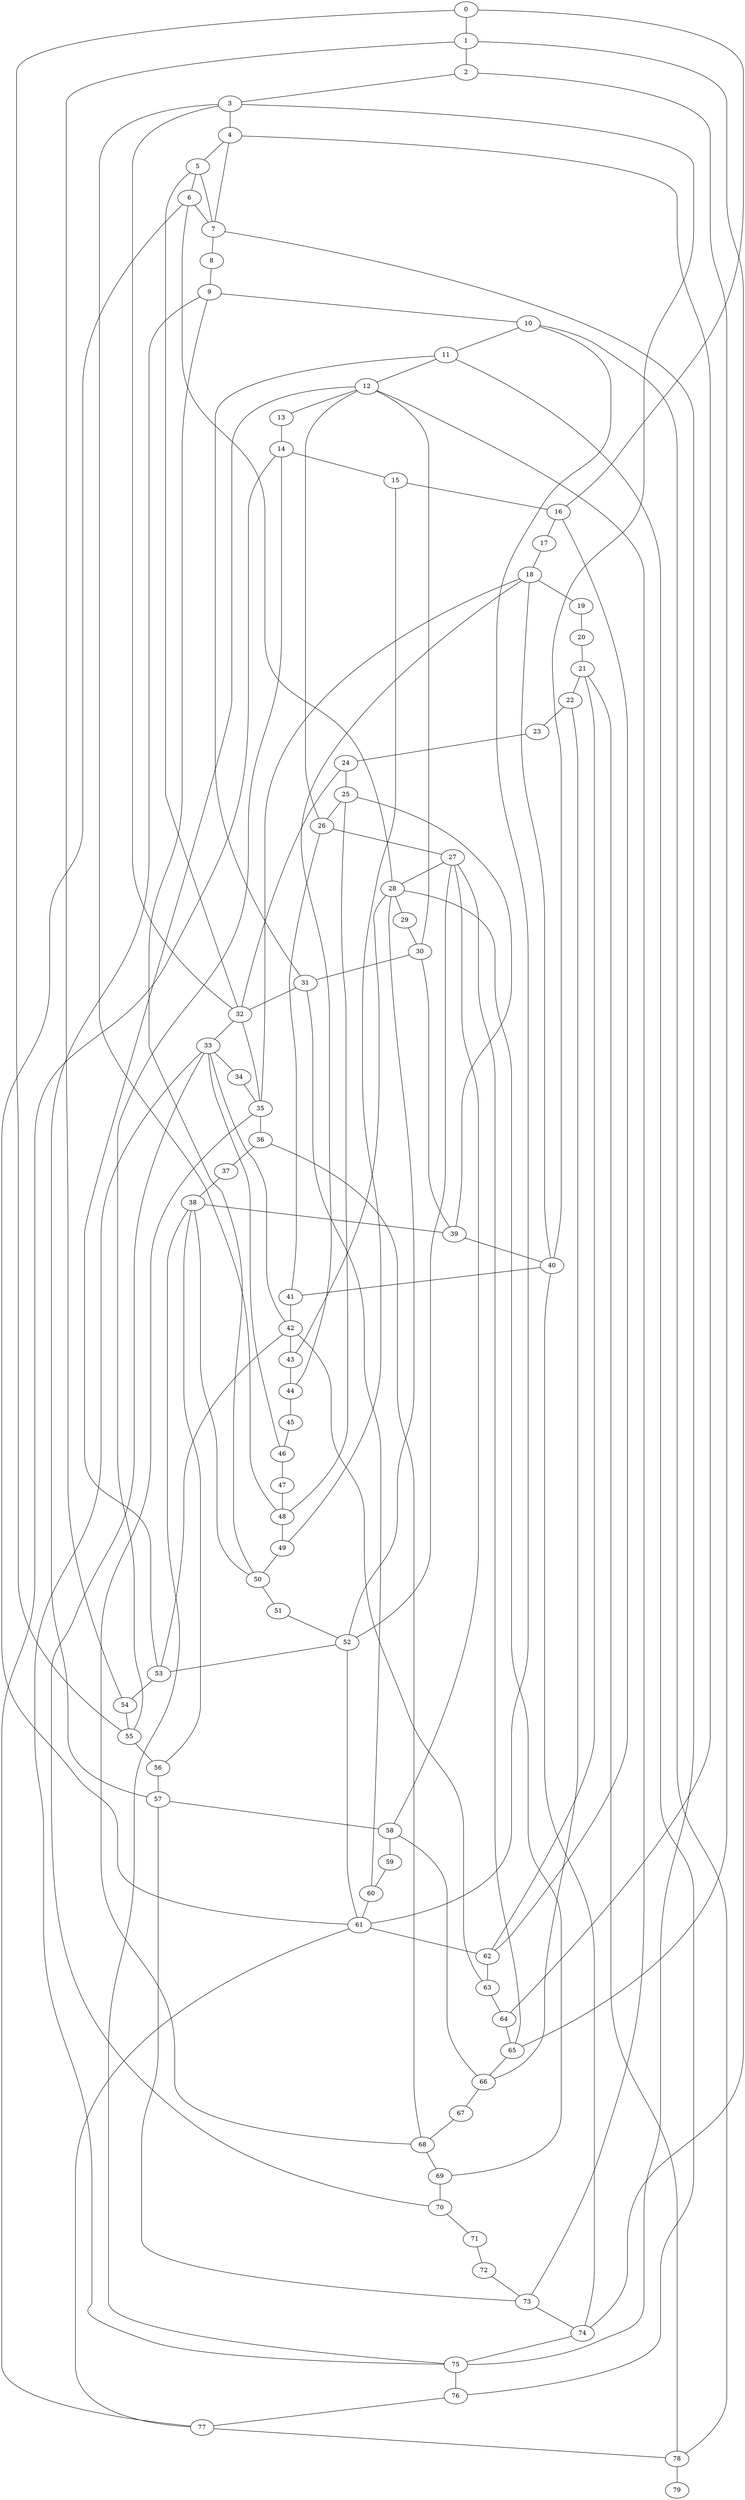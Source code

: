 
graph graphname {
    0 -- 1
0 -- 16
0 -- 55
1 -- 2
1 -- 54
1 -- 74
2 -- 3
2 -- 65
3 -- 4
3 -- 48
3 -- 40
3 -- 32
4 -- 5
4 -- 7
4 -- 64
5 -- 6
5 -- 32
5 -- 7
6 -- 7
6 -- 61
6 -- 28
7 -- 8
7 -- 75
8 -- 9
9 -- 10
9 -- 50
9 -- 57
10 -- 11
10 -- 61
10 -- 78
11 -- 12
11 -- 31
11 -- 76
12 -- 13
12 -- 53
12 -- 30
12 -- 26
12 -- 73
13 -- 14
14 -- 15
14 -- 55
14 -- 77
15 -- 16
15 -- 49
16 -- 17
16 -- 62
17 -- 18
18 -- 19
18 -- 44
18 -- 35
18 -- 40
19 -- 20
20 -- 21
21 -- 22
21 -- 78
21 -- 62
22 -- 23
22 -- 66
23 -- 24
24 -- 25
24 -- 32
25 -- 26
25 -- 39
25 -- 48
26 -- 27
26 -- 41
27 -- 28
27 -- 52
27 -- 58
27 -- 65
28 -- 29
28 -- 69
28 -- 43
28 -- 52
29 -- 30
30 -- 31
30 -- 39
31 -- 32
31 -- 60
32 -- 33
32 -- 35
33 -- 34
33 -- 46
33 -- 70
33 -- 42
33 -- 75
34 -- 35
35 -- 36
35 -- 68
36 -- 37
36 -- 68
37 -- 38
38 -- 39
38 -- 50
38 -- 75
38 -- 56
39 -- 40
40 -- 41
40 -- 74
41 -- 42
42 -- 43
42 -- 53
42 -- 63
43 -- 44
44 -- 45
45 -- 46
46 -- 47
47 -- 48
48 -- 49
49 -- 50
50 -- 51
51 -- 52
52 -- 53
52 -- 61
53 -- 54
54 -- 55
55 -- 56
56 -- 57
57 -- 58
57 -- 73
58 -- 59
58 -- 66
59 -- 60
60 -- 61
61 -- 62
61 -- 77
62 -- 63
63 -- 64
64 -- 65
65 -- 66
66 -- 67
67 -- 68
68 -- 69
69 -- 70
70 -- 71
71 -- 72
72 -- 73
73 -- 74
74 -- 75
75 -- 76
76 -- 77
77 -- 78
78 -- 79

}
